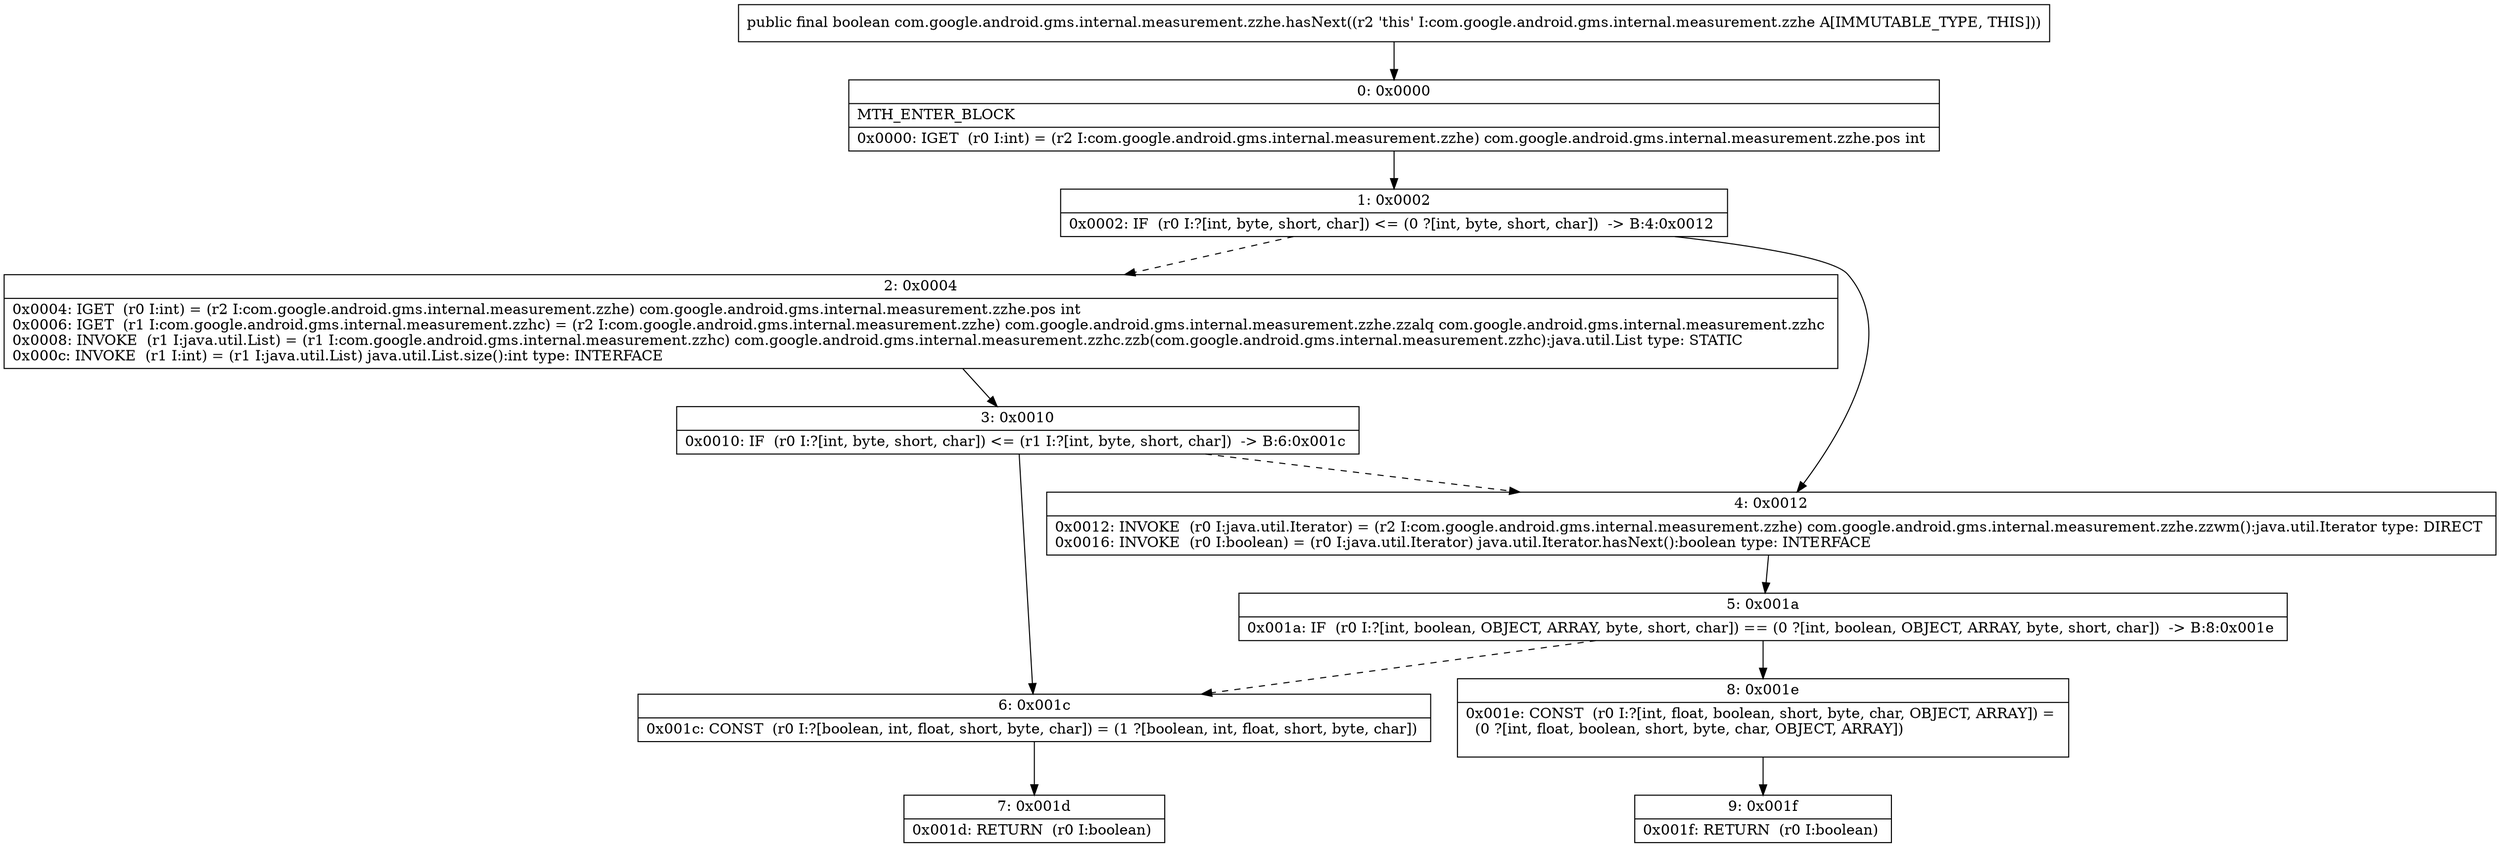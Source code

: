 digraph "CFG forcom.google.android.gms.internal.measurement.zzhe.hasNext()Z" {
Node_0 [shape=record,label="{0\:\ 0x0000|MTH_ENTER_BLOCK\l|0x0000: IGET  (r0 I:int) = (r2 I:com.google.android.gms.internal.measurement.zzhe) com.google.android.gms.internal.measurement.zzhe.pos int \l}"];
Node_1 [shape=record,label="{1\:\ 0x0002|0x0002: IF  (r0 I:?[int, byte, short, char]) \<= (0 ?[int, byte, short, char])  \-\> B:4:0x0012 \l}"];
Node_2 [shape=record,label="{2\:\ 0x0004|0x0004: IGET  (r0 I:int) = (r2 I:com.google.android.gms.internal.measurement.zzhe) com.google.android.gms.internal.measurement.zzhe.pos int \l0x0006: IGET  (r1 I:com.google.android.gms.internal.measurement.zzhc) = (r2 I:com.google.android.gms.internal.measurement.zzhe) com.google.android.gms.internal.measurement.zzhe.zzalq com.google.android.gms.internal.measurement.zzhc \l0x0008: INVOKE  (r1 I:java.util.List) = (r1 I:com.google.android.gms.internal.measurement.zzhc) com.google.android.gms.internal.measurement.zzhc.zzb(com.google.android.gms.internal.measurement.zzhc):java.util.List type: STATIC \l0x000c: INVOKE  (r1 I:int) = (r1 I:java.util.List) java.util.List.size():int type: INTERFACE \l}"];
Node_3 [shape=record,label="{3\:\ 0x0010|0x0010: IF  (r0 I:?[int, byte, short, char]) \<= (r1 I:?[int, byte, short, char])  \-\> B:6:0x001c \l}"];
Node_4 [shape=record,label="{4\:\ 0x0012|0x0012: INVOKE  (r0 I:java.util.Iterator) = (r2 I:com.google.android.gms.internal.measurement.zzhe) com.google.android.gms.internal.measurement.zzhe.zzwm():java.util.Iterator type: DIRECT \l0x0016: INVOKE  (r0 I:boolean) = (r0 I:java.util.Iterator) java.util.Iterator.hasNext():boolean type: INTERFACE \l}"];
Node_5 [shape=record,label="{5\:\ 0x001a|0x001a: IF  (r0 I:?[int, boolean, OBJECT, ARRAY, byte, short, char]) == (0 ?[int, boolean, OBJECT, ARRAY, byte, short, char])  \-\> B:8:0x001e \l}"];
Node_6 [shape=record,label="{6\:\ 0x001c|0x001c: CONST  (r0 I:?[boolean, int, float, short, byte, char]) = (1 ?[boolean, int, float, short, byte, char]) \l}"];
Node_7 [shape=record,label="{7\:\ 0x001d|0x001d: RETURN  (r0 I:boolean) \l}"];
Node_8 [shape=record,label="{8\:\ 0x001e|0x001e: CONST  (r0 I:?[int, float, boolean, short, byte, char, OBJECT, ARRAY]) = \l  (0 ?[int, float, boolean, short, byte, char, OBJECT, ARRAY])\l \l}"];
Node_9 [shape=record,label="{9\:\ 0x001f|0x001f: RETURN  (r0 I:boolean) \l}"];
MethodNode[shape=record,label="{public final boolean com.google.android.gms.internal.measurement.zzhe.hasNext((r2 'this' I:com.google.android.gms.internal.measurement.zzhe A[IMMUTABLE_TYPE, THIS])) }"];
MethodNode -> Node_0;
Node_0 -> Node_1;
Node_1 -> Node_2[style=dashed];
Node_1 -> Node_4;
Node_2 -> Node_3;
Node_3 -> Node_4[style=dashed];
Node_3 -> Node_6;
Node_4 -> Node_5;
Node_5 -> Node_6[style=dashed];
Node_5 -> Node_8;
Node_6 -> Node_7;
Node_8 -> Node_9;
}

